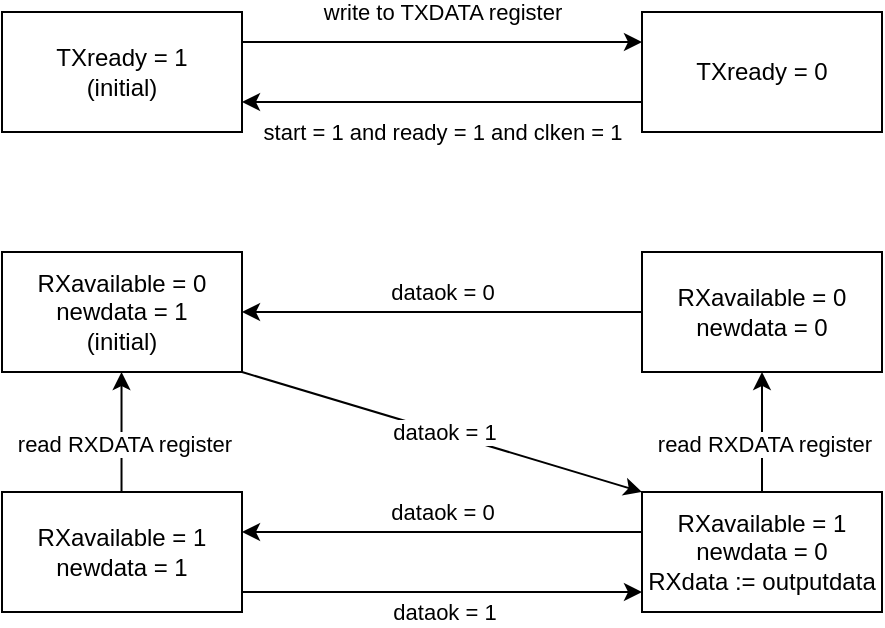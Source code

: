 <mxfile version="13.10.0" type="device"><diagram id="kOqbHj7Svaw4A0fV9pLu" name="Page-1"><mxGraphModel dx="643" dy="389" grid="1" gridSize="10" guides="1" tooltips="1" connect="1" arrows="1" fold="1" page="1" pageScale="1" pageWidth="850" pageHeight="1100" math="0" shadow="0"><root><mxCell id="0"/><mxCell id="1" parent="0"/><mxCell id="iIaAy1OBxQAlL1YRHn3e-1" value="TXready = 1&lt;br&gt;(initial)" style="rounded=0;whiteSpace=wrap;html=1;" vertex="1" parent="1"><mxGeometry x="160" y="200" width="120" height="60" as="geometry"/></mxCell><mxCell id="iIaAy1OBxQAlL1YRHn3e-2" value="TXready = 0" style="rounded=0;whiteSpace=wrap;html=1;" vertex="1" parent="1"><mxGeometry x="480" y="200" width="120" height="60" as="geometry"/></mxCell><mxCell id="iIaAy1OBxQAlL1YRHn3e-3" value="" style="endArrow=classic;html=1;exitX=1;exitY=0.25;exitDx=0;exitDy=0;entryX=0;entryY=0.25;entryDx=0;entryDy=0;edgeStyle=orthogonalEdgeStyle;elbow=vertical;curved=1;" edge="1" parent="1" source="iIaAy1OBxQAlL1YRHn3e-1" target="iIaAy1OBxQAlL1YRHn3e-2"><mxGeometry width="50" height="50" relative="1" as="geometry"><mxPoint x="400" y="440" as="sourcePoint"/><mxPoint x="450" y="390" as="targetPoint"/></mxGeometry></mxCell><mxCell id="iIaAy1OBxQAlL1YRHn3e-4" value="write to TXDATA register" style="edgeLabel;html=1;align=center;verticalAlign=middle;resizable=0;points=[];" vertex="1" connectable="0" parent="iIaAy1OBxQAlL1YRHn3e-3"><mxGeometry x="0.156" y="-1" relative="1" as="geometry"><mxPoint x="-15.71" y="-16" as="offset"/></mxGeometry></mxCell><mxCell id="iIaAy1OBxQAlL1YRHn3e-5" value="" style="endArrow=classic;html=1;entryX=1;entryY=0.75;entryDx=0;entryDy=0;exitX=0;exitY=0.75;exitDx=0;exitDy=0;" edge="1" parent="1" source="iIaAy1OBxQAlL1YRHn3e-2" target="iIaAy1OBxQAlL1YRHn3e-1"><mxGeometry width="50" height="50" relative="1" as="geometry"><mxPoint x="330" y="310" as="sourcePoint"/><mxPoint x="380" y="260" as="targetPoint"/></mxGeometry></mxCell><mxCell id="iIaAy1OBxQAlL1YRHn3e-6" value="start = 1 and ready = 1 and clken = 1" style="edgeLabel;html=1;align=center;verticalAlign=middle;resizable=0;points=[];" vertex="1" connectable="0" parent="iIaAy1OBxQAlL1YRHn3e-5"><mxGeometry x="0.106" relative="1" as="geometry"><mxPoint x="10.48" y="15" as="offset"/></mxGeometry></mxCell><mxCell id="iIaAy1OBxQAlL1YRHn3e-7" value="RXavailable = 0&lt;br&gt;newdata = 1&lt;br&gt;(initial)" style="rounded=0;whiteSpace=wrap;html=1;" vertex="1" parent="1"><mxGeometry x="160" y="320" width="120" height="60" as="geometry"/></mxCell><mxCell id="iIaAy1OBxQAlL1YRHn3e-8" value="RXavailable = 0&lt;br&gt;newdata = 0" style="rounded=0;whiteSpace=wrap;html=1;" vertex="1" parent="1"><mxGeometry x="480" y="320" width="120" height="60" as="geometry"/></mxCell><mxCell id="iIaAy1OBxQAlL1YRHn3e-9" value="RXavailable = 1&lt;br&gt;newdata = 1" style="rounded=0;whiteSpace=wrap;html=1;" vertex="1" parent="1"><mxGeometry x="160" y="440" width="120" height="60" as="geometry"/></mxCell><mxCell id="iIaAy1OBxQAlL1YRHn3e-10" value="RXavailable = 1&lt;br&gt;newdata = 0&lt;br&gt;RXdata := outputdata" style="rounded=0;whiteSpace=wrap;html=1;" vertex="1" parent="1"><mxGeometry x="480" y="440" width="120" height="60" as="geometry"/></mxCell><mxCell id="iIaAy1OBxQAlL1YRHn3e-11" value="" style="endArrow=classic;html=1;entryX=0.5;entryY=1;entryDx=0;entryDy=0;exitX=0.5;exitY=0;exitDx=0;exitDy=0;" edge="1" parent="1" source="iIaAy1OBxQAlL1YRHn3e-10" target="iIaAy1OBxQAlL1YRHn3e-8"><mxGeometry width="50" height="50" relative="1" as="geometry"><mxPoint x="350" y="370" as="sourcePoint"/><mxPoint x="400" y="320" as="targetPoint"/></mxGeometry></mxCell><mxCell id="iIaAy1OBxQAlL1YRHn3e-12" value="read RXDATA register" style="edgeLabel;html=1;align=center;verticalAlign=middle;resizable=0;points=[];" vertex="1" connectable="0" parent="iIaAy1OBxQAlL1YRHn3e-11"><mxGeometry x="-0.208" y="-1" relative="1" as="geometry"><mxPoint as="offset"/></mxGeometry></mxCell><mxCell id="iIaAy1OBxQAlL1YRHn3e-14" value="" style="endArrow=classic;html=1;entryX=0.5;entryY=1;entryDx=0;entryDy=0;exitX=0.5;exitY=0;exitDx=0;exitDy=0;" edge="1" parent="1"><mxGeometry width="50" height="50" relative="1" as="geometry"><mxPoint x="219.76" y="440" as="sourcePoint"/><mxPoint x="219.76" y="380" as="targetPoint"/></mxGeometry></mxCell><mxCell id="iIaAy1OBxQAlL1YRHn3e-15" value="read RXDATA register" style="edgeLabel;html=1;align=center;verticalAlign=middle;resizable=0;points=[];" vertex="1" connectable="0" parent="iIaAy1OBxQAlL1YRHn3e-14"><mxGeometry x="-0.208" y="-1" relative="1" as="geometry"><mxPoint as="offset"/></mxGeometry></mxCell><mxCell id="iIaAy1OBxQAlL1YRHn3e-16" value="" style="endArrow=classic;html=1;exitX=0;exitY=0.5;exitDx=0;exitDy=0;entryX=1;entryY=0.5;entryDx=0;entryDy=0;" edge="1" parent="1" source="iIaAy1OBxQAlL1YRHn3e-8" target="iIaAy1OBxQAlL1YRHn3e-7"><mxGeometry width="50" height="50" relative="1" as="geometry"><mxPoint x="400" y="320" as="sourcePoint"/><mxPoint x="350" y="370" as="targetPoint"/></mxGeometry></mxCell><mxCell id="iIaAy1OBxQAlL1YRHn3e-17" value="dataok = 0" style="edgeLabel;html=1;align=center;verticalAlign=middle;resizable=0;points=[];" vertex="1" connectable="0" parent="iIaAy1OBxQAlL1YRHn3e-16"><mxGeometry x="0.073" y="1" relative="1" as="geometry"><mxPoint x="7.14" y="-11" as="offset"/></mxGeometry></mxCell><mxCell id="iIaAy1OBxQAlL1YRHn3e-18" value="" style="endArrow=classic;html=1;exitX=0;exitY=0.5;exitDx=0;exitDy=0;entryX=1;entryY=0.5;entryDx=0;entryDy=0;" edge="1" parent="1"><mxGeometry width="50" height="50" relative="1" as="geometry"><mxPoint x="480" y="460" as="sourcePoint"/><mxPoint x="280" y="460" as="targetPoint"/></mxGeometry></mxCell><mxCell id="iIaAy1OBxQAlL1YRHn3e-19" value="dataok = 0" style="edgeLabel;html=1;align=center;verticalAlign=middle;resizable=0;points=[];" vertex="1" connectable="0" parent="iIaAy1OBxQAlL1YRHn3e-18"><mxGeometry x="0.073" y="1" relative="1" as="geometry"><mxPoint x="7.14" y="-11" as="offset"/></mxGeometry></mxCell><mxCell id="iIaAy1OBxQAlL1YRHn3e-20" value="" style="endArrow=classic;html=1;exitX=0;exitY=0.5;exitDx=0;exitDy=0;entryX=1;entryY=0.5;entryDx=0;entryDy=0;" edge="1" parent="1"><mxGeometry width="50" height="50" relative="1" as="geometry"><mxPoint x="280" y="490" as="sourcePoint"/><mxPoint x="480" y="490" as="targetPoint"/></mxGeometry></mxCell><mxCell id="iIaAy1OBxQAlL1YRHn3e-21" value="dataok = 1" style="edgeLabel;html=1;align=center;verticalAlign=middle;resizable=0;points=[];" vertex="1" connectable="0" parent="iIaAy1OBxQAlL1YRHn3e-20"><mxGeometry x="0.073" y="1" relative="1" as="geometry"><mxPoint x="-7.14" y="11" as="offset"/></mxGeometry></mxCell><mxCell id="iIaAy1OBxQAlL1YRHn3e-22" value="" style="endArrow=classic;html=1;exitX=1;exitY=1;exitDx=0;exitDy=0;entryX=0;entryY=0;entryDx=0;entryDy=0;" edge="1" parent="1" source="iIaAy1OBxQAlL1YRHn3e-7" target="iIaAy1OBxQAlL1YRHn3e-10"><mxGeometry width="50" height="50" relative="1" as="geometry"><mxPoint x="290" y="500" as="sourcePoint"/><mxPoint x="490" y="500" as="targetPoint"/></mxGeometry></mxCell><mxCell id="iIaAy1OBxQAlL1YRHn3e-23" value="dataok = 1" style="edgeLabel;html=1;align=center;verticalAlign=middle;resizable=0;points=[];" vertex="1" connectable="0" parent="iIaAy1OBxQAlL1YRHn3e-22"><mxGeometry x="0.073" y="1" relative="1" as="geometry"><mxPoint x="-7.14" y="-1.2" as="offset"/></mxGeometry></mxCell></root></mxGraphModel></diagram></mxfile>